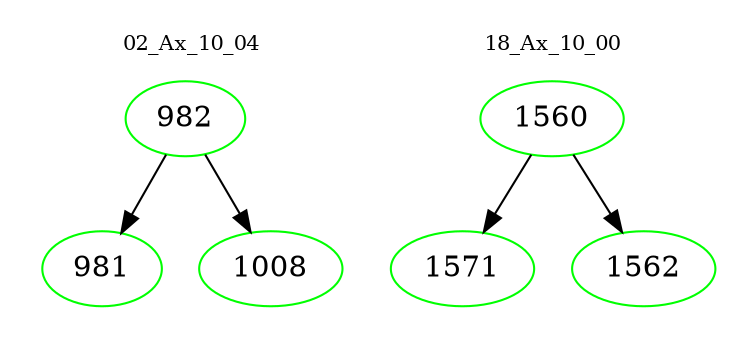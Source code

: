 digraph{
subgraph cluster_0 {
color = white
label = "02_Ax_10_04";
fontsize=10;
T0_982 [label="982", color="green"]
T0_982 -> T0_981 [color="black"]
T0_981 [label="981", color="green"]
T0_982 -> T0_1008 [color="black"]
T0_1008 [label="1008", color="green"]
}
subgraph cluster_1 {
color = white
label = "18_Ax_10_00";
fontsize=10;
T1_1560 [label="1560", color="green"]
T1_1560 -> T1_1571 [color="black"]
T1_1571 [label="1571", color="green"]
T1_1560 -> T1_1562 [color="black"]
T1_1562 [label="1562", color="green"]
}
}
